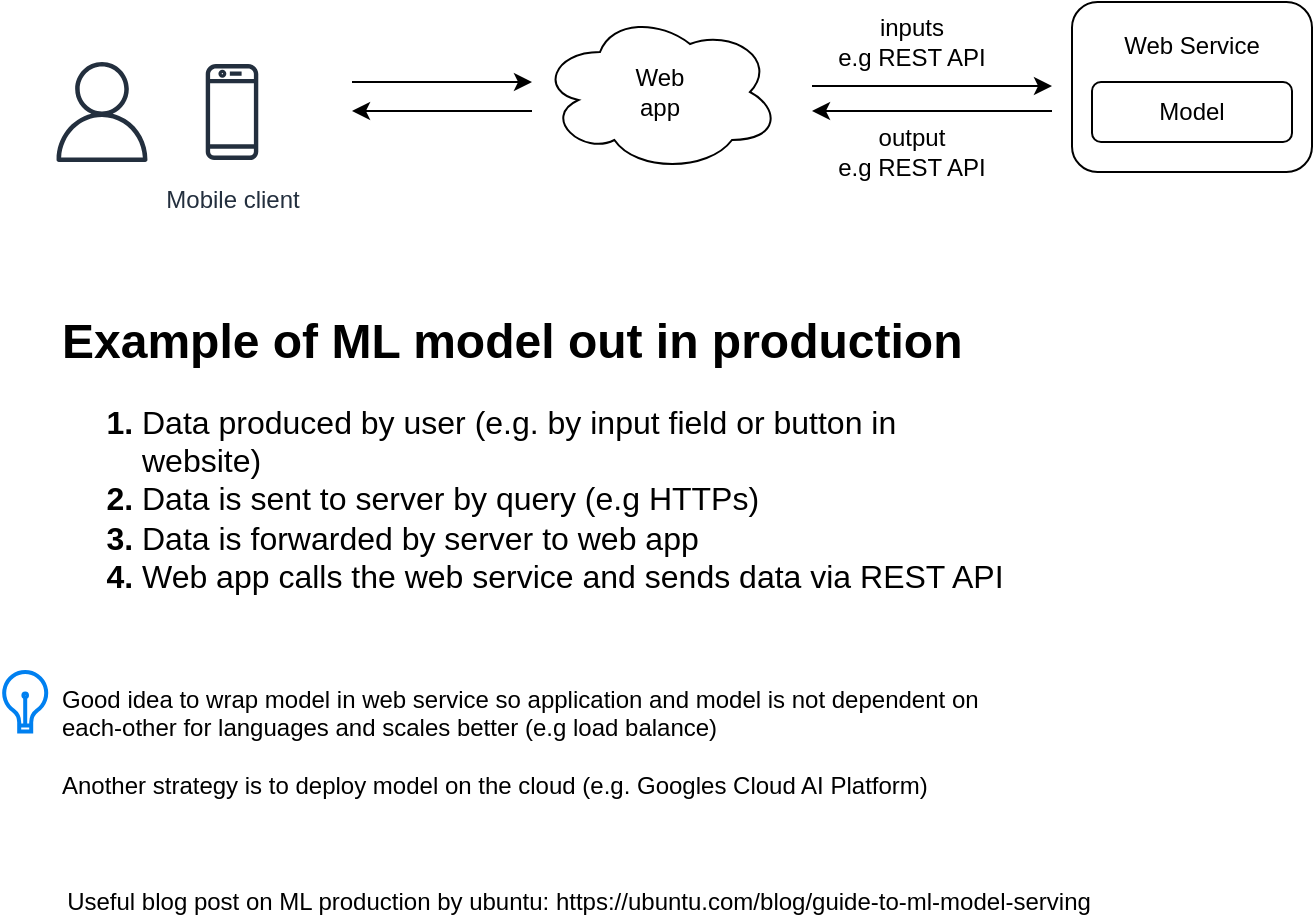 <mxfile version="14.9.0" type="github">
  <diagram id="Ulkw2aPVCOvm72S-uX6G" name="Page-1">
    <mxGraphModel dx="2066" dy="1154" grid="1" gridSize="10" guides="1" tooltips="1" connect="1" arrows="1" fold="1" page="1" pageScale="1" pageWidth="827" pageHeight="1169" math="0" shadow="0">
      <root>
        <mxCell id="0" />
        <mxCell id="1" parent="0" />
        <mxCell id="MQLMUxoKIwjtaKtvZoSH-3" value="" style="outlineConnect=0;fontColor=#232F3E;gradientColor=none;fillColor=#232F3E;strokeColor=none;dashed=0;verticalLabelPosition=bottom;verticalAlign=top;align=center;html=1;fontSize=12;fontStyle=0;aspect=fixed;pointerEvents=1;shape=mxgraph.aws4.user;" vertex="1" parent="1">
          <mxGeometry x="50" y="100" width="50" height="50" as="geometry" />
        </mxCell>
        <mxCell id="MQLMUxoKIwjtaKtvZoSH-4" value="Mobile client" style="outlineConnect=0;fontColor=#232F3E;gradientColor=none;strokeColor=#232F3E;fillColor=#ffffff;dashed=0;verticalLabelPosition=bottom;verticalAlign=top;align=center;html=1;fontSize=12;fontStyle=0;aspect=fixed;shape=mxgraph.aws4.resourceIcon;resIcon=mxgraph.aws4.mobile_client;" vertex="1" parent="1">
          <mxGeometry x="110" y="95" width="60" height="60" as="geometry" />
        </mxCell>
        <mxCell id="MQLMUxoKIwjtaKtvZoSH-5" value="" style="endArrow=classic;html=1;" edge="1" parent="1">
          <mxGeometry width="50" height="50" relative="1" as="geometry">
            <mxPoint x="200" y="110" as="sourcePoint" />
            <mxPoint x="290" y="110" as="targetPoint" />
          </mxGeometry>
        </mxCell>
        <mxCell id="MQLMUxoKIwjtaKtvZoSH-6" value="" style="endArrow=none;html=1;startArrow=classic;startFill=1;endFill=0;" edge="1" parent="1">
          <mxGeometry width="50" height="50" relative="1" as="geometry">
            <mxPoint x="200" y="124.5" as="sourcePoint" />
            <mxPoint x="290" y="124.5" as="targetPoint" />
          </mxGeometry>
        </mxCell>
        <mxCell id="MQLMUxoKIwjtaKtvZoSH-7" value="" style="ellipse;shape=cloud;whiteSpace=wrap;html=1;" vertex="1" parent="1">
          <mxGeometry x="294" y="75" width="120" height="80" as="geometry" />
        </mxCell>
        <mxCell id="MQLMUxoKIwjtaKtvZoSH-8" value="&lt;div style=&quot;text-align: justify&quot;&gt;&lt;span style=&quot;line-height: 70%&quot;&gt;Web Service&lt;/span&gt;&lt;/div&gt;&lt;div style=&quot;text-align: justify&quot;&gt;&lt;span style=&quot;line-height: 70%&quot;&gt;&lt;br&gt;&lt;/span&gt;&lt;/div&gt;&lt;div style=&quot;text-align: justify&quot;&gt;&lt;span style=&quot;line-height: 70%&quot;&gt;&lt;br&gt;&lt;/span&gt;&lt;/div&gt;&lt;div style=&quot;text-align: justify&quot;&gt;&lt;span style=&quot;line-height: 70%&quot;&gt;&lt;br&gt;&lt;/span&gt;&lt;/div&gt;" style="rounded=1;whiteSpace=wrap;html=1;align=center;" vertex="1" parent="1">
          <mxGeometry x="560" y="70" width="120" height="85" as="geometry" />
        </mxCell>
        <mxCell id="MQLMUxoKIwjtaKtvZoSH-9" value="Model" style="rounded=1;whiteSpace=wrap;html=1;" vertex="1" parent="1">
          <mxGeometry x="570" y="110" width="100" height="30" as="geometry" />
        </mxCell>
        <mxCell id="MQLMUxoKIwjtaKtvZoSH-10" value="" style="endArrow=classic;html=1;" edge="1" parent="1">
          <mxGeometry width="50" height="50" relative="1" as="geometry">
            <mxPoint x="430" y="112" as="sourcePoint" />
            <mxPoint x="550" y="112" as="targetPoint" />
          </mxGeometry>
        </mxCell>
        <mxCell id="MQLMUxoKIwjtaKtvZoSH-11" value="" style="endArrow=none;html=1;startArrow=classic;startFill=1;endFill=0;" edge="1" parent="1">
          <mxGeometry width="50" height="50" relative="1" as="geometry">
            <mxPoint x="430" y="124.5" as="sourcePoint" />
            <mxPoint x="550" y="124.5" as="targetPoint" />
          </mxGeometry>
        </mxCell>
        <mxCell id="MQLMUxoKIwjtaKtvZoSH-12" value="inputs&lt;br&gt;e.g REST API" style="text;html=1;strokeColor=none;fillColor=none;align=center;verticalAlign=middle;whiteSpace=wrap;rounded=0;" vertex="1" parent="1">
          <mxGeometry x="440" y="80" width="80" height="20" as="geometry" />
        </mxCell>
        <mxCell id="MQLMUxoKIwjtaKtvZoSH-15" value="output &lt;br&gt;e.g REST API" style="text;html=1;strokeColor=none;fillColor=none;align=center;verticalAlign=middle;whiteSpace=wrap;rounded=0;" vertex="1" parent="1">
          <mxGeometry x="440" y="135" width="80" height="20" as="geometry" />
        </mxCell>
        <mxCell id="MQLMUxoKIwjtaKtvZoSH-16" value="Web app" style="text;html=1;strokeColor=none;fillColor=none;align=center;verticalAlign=middle;whiteSpace=wrap;rounded=0;" vertex="1" parent="1">
          <mxGeometry x="334" y="105" width="40" height="20" as="geometry" />
        </mxCell>
        <mxCell id="MQLMUxoKIwjtaKtvZoSH-17" value="&lt;h1&gt;&lt;span&gt;Example of ML model out in production&lt;/span&gt;&lt;/h1&gt;&lt;h1 style=&quot;font-size: 16px&quot;&gt;&lt;ol&gt;&lt;li&gt;&lt;span style=&quot;font-weight: normal&quot;&gt;Data produced by user (e.g. by input field or button in website)&amp;nbsp;&lt;/span&gt;&lt;/li&gt;&lt;li&gt;&lt;span style=&quot;font-weight: normal&quot;&gt;Data is sent to server by query (e.g HTTPs)&lt;/span&gt;&lt;/li&gt;&lt;li&gt;&lt;span style=&quot;font-weight: normal&quot;&gt;Data is forwarded by server to web app&amp;nbsp;&lt;/span&gt;&lt;/li&gt;&lt;li&gt;&lt;span style=&quot;font-weight: normal&quot;&gt;Web app calls the web service and sends data via REST API&lt;/span&gt;&lt;/li&gt;&lt;/ol&gt;&lt;/h1&gt;&lt;div&gt;&lt;span&gt;&lt;br&gt;&lt;/span&gt;&lt;/div&gt;&lt;div&gt;&lt;span&gt;&lt;br&gt;&lt;/span&gt;&lt;/div&gt;&lt;div&gt;&lt;span&gt;Good idea to wrap model in web service&amp;nbsp;so application and model is not dependent on each-other&amp;nbsp;for languages and scales better (e.g load balance)&amp;nbsp;&lt;/span&gt;&lt;/div&gt;&lt;div&gt;&lt;span&gt;&lt;br&gt;&lt;/span&gt;&lt;/div&gt;&lt;div&gt;&lt;span&gt;Another strategy is to deploy model on the cloud (e.g. Googles Cloud AI Platform)&lt;/span&gt;&lt;/div&gt;" style="text;html=1;strokeColor=none;fillColor=none;spacing=5;spacingTop=-20;whiteSpace=wrap;overflow=hidden;rounded=0;" vertex="1" parent="1">
          <mxGeometry x="50" y="220" width="490" height="250" as="geometry" />
        </mxCell>
        <mxCell id="MQLMUxoKIwjtaKtvZoSH-19" value="" style="html=1;verticalLabelPosition=bottom;align=center;labelBackgroundColor=#ffffff;verticalAlign=top;strokeWidth=2;strokeColor=#0080F0;shadow=0;dashed=0;shape=mxgraph.ios7.icons.lightbulb;" vertex="1" parent="1">
          <mxGeometry x="25.2" y="405" width="22.8" height="29.7" as="geometry" />
        </mxCell>
        <mxCell id="MQLMUxoKIwjtaKtvZoSH-20" value="Useful blog post on ML production by ubuntu: https://ubuntu.com/blog/guide-to-ml-model-serving" style="text;html=1;align=center;verticalAlign=middle;resizable=0;points=[];autosize=1;strokeColor=none;" vertex="1" parent="1">
          <mxGeometry x="48" y="510" width="530" height="20" as="geometry" />
        </mxCell>
      </root>
    </mxGraphModel>
  </diagram>
</mxfile>
